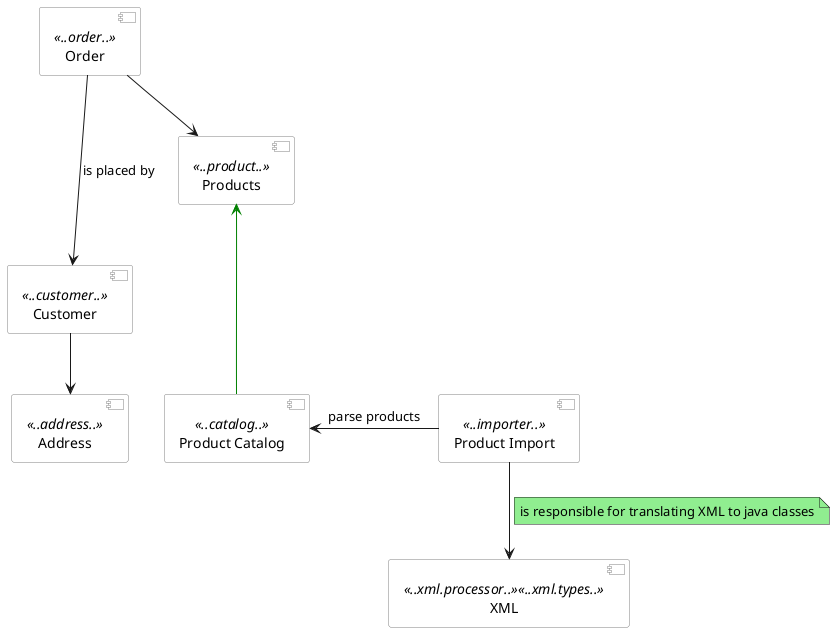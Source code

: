 @startuml

skinparam componentStyle uml2
skinparam component {
  BorderColor #grey
  BackgroundColor #white
}

[Address] <<..address..>>
[Customer] <<..customer..>>
[Order] <<..order..>>
[Products] <<..product..>>
[Product Catalog] <<..catalog..>> as catalog
[Product Import] <<..importer..>> as import

' Could be some random comment
[XML] <<..xml.processor..>> <<..xml.types..>> as xml

[Order] ---> [Customer] : is placed by
[Order] --> [Products]

[Customer] --> [Address]

[Products] <--[#green]- catalog
import -left-> catalog : parse products
import --> xml
note top on link #lightgreen: is responsible for translating XML to java classes

@enduml